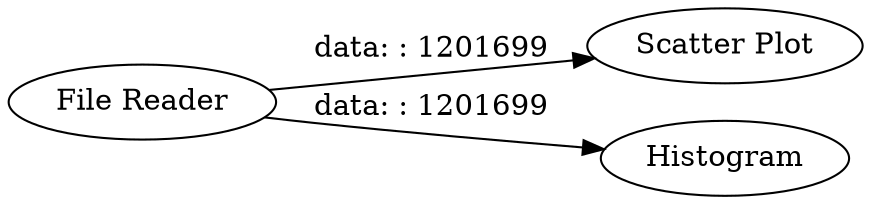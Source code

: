 digraph {
	"-5200512979644562133_2" [label="Scatter Plot"]
	"-5200512979644562133_1" [label="File Reader"]
	"-5200512979644562133_3" [label=Histogram]
	"-5200512979644562133_1" -> "-5200512979644562133_3" [label="data: : 1201699"]
	"-5200512979644562133_1" -> "-5200512979644562133_2" [label="data: : 1201699"]
	rankdir=LR
}
